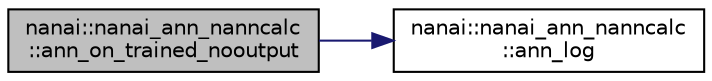 digraph "nanai::nanai_ann_nanncalc::ann_on_trained_nooutput"
{
  edge [fontname="Helvetica",fontsize="10",labelfontname="Helvetica",labelfontsize="10"];
  node [fontname="Helvetica",fontsize="10",shape=record];
  rankdir="LR";
  Node1 [label="nanai::nanai_ann_nanncalc\l::ann_on_trained_nooutput",height=0.2,width=0.4,color="black", fillcolor="grey75", style="filled", fontcolor="black"];
  Node1 -> Node2 [color="midnightblue",fontsize="10",style="solid"];
  Node2 [label="nanai::nanai_ann_nanncalc\l::ann_log",height=0.2,width=0.4,color="black", fillcolor="white", style="filled",URL="$classnanai_1_1nanai__ann__nanncalc.html#a54ed62943cc681da143bb6a2e1782430"];
}
